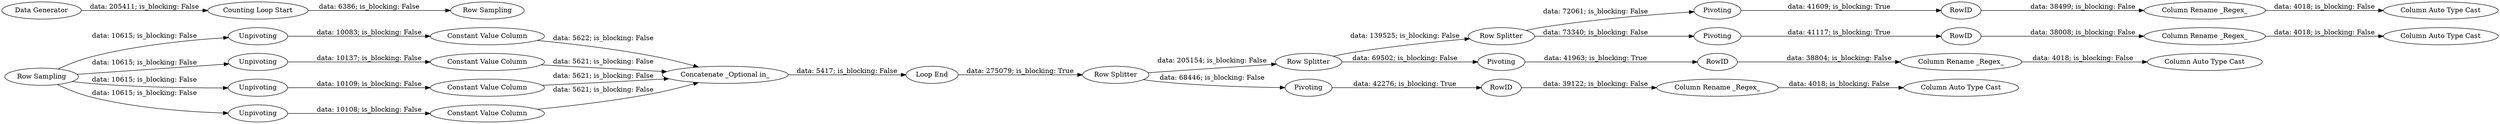 digraph {
	"1240011880603153181_3" [label="Loop End"]
	"1240011880603153181_11" [label=Unpivoting]
	"1240011880603153181_33" [label="Column Auto Type Cast"]
	"1240011880603153181_12" [label="Constant Value Column"]
	"1240011880603153181_35" [label=RowID]
	"1240011880603153181_13" [label=Unpivoting]
	"1240011880603153181_19" [label="Row Splitter"]
	"1240011880603153181_2" [label="Counting Loop Start"]
	"1240011880603153181_31" [label=RowID]
	"1240011880603153181_9" [label="Constant Value Column"]
	"1240011880603153181_20" [label="Row Splitter"]
	"1240011880603153181_30" [label=Pivoting]
	"1240011880603153181_26" [label=Pivoting]
	"1240011880603153181_10" [label="Concatenate _Optional in_"]
	"1240011880603153181_16" [label="Constant Value Column"]
	"1240011880603153181_32" [label="Column Rename _Regex_"]
	"1240011880603153181_14" [label="Constant Value Column"]
	"1240011880603153181_1" [label="Data Generator"]
	"1240011880603153181_36" [label="Column Rename _Regex_"]
	"1240011880603153181_15" [label=Unpivoting]
	"-5656395137957998629_7" [label="Row Sampling"]
	"1240011880603153181_24" [label="Column Rename _Regex_"]
	"1240011880603153181_18" [label="Row Splitter"]
	"-5656395137957998629_5" [label="Row Sampling"]
	"1240011880603153181_29" [label="Column Auto Type Cast"]
	"1240011880603153181_8" [label=Unpivoting]
	"1240011880603153181_27" [label=RowID]
	"1240011880603153181_34" [label=Pivoting]
	"1240011880603153181_28" [label="Column Rename _Regex_"]
	"1240011880603153181_21" [label=Pivoting]
	"1240011880603153181_25" [label="Column Auto Type Cast"]
	"1240011880603153181_23" [label=RowID]
	"1240011880603153181_37" [label="Column Auto Type Cast"]
	"-5656395137957998629_7" -> "1240011880603153181_15" [label="data: 10615; is_blocking: False"]
	"1240011880603153181_10" -> "1240011880603153181_3" [label="data: 5417; is_blocking: False"]
	"1240011880603153181_19" -> "1240011880603153181_26" [label="data: 69502; is_blocking: False"]
	"1240011880603153181_13" -> "1240011880603153181_14" [label="data: 10137; is_blocking: False"]
	"1240011880603153181_18" -> "1240011880603153181_21" [label="data: 68446; is_blocking: False"]
	"1240011880603153181_26" -> "1240011880603153181_27" [label="data: 41963; is_blocking: True"]
	"1240011880603153181_1" -> "1240011880603153181_2" [label="data: 205411; is_blocking: False"]
	"1240011880603153181_21" -> "1240011880603153181_23" [label="data: 42276; is_blocking: True"]
	"1240011880603153181_11" -> "1240011880603153181_12" [label="data: 10083; is_blocking: False"]
	"1240011880603153181_19" -> "1240011880603153181_20" [label="data: 139525; is_blocking: False"]
	"1240011880603153181_27" -> "1240011880603153181_28" [label="data: 38804; is_blocking: False"]
	"-5656395137957998629_7" -> "1240011880603153181_13" [label="data: 10615; is_blocking: False"]
	"1240011880603153181_28" -> "1240011880603153181_29" [label="data: 4018; is_blocking: False"]
	"1240011880603153181_24" -> "1240011880603153181_25" [label="data: 4018; is_blocking: False"]
	"1240011880603153181_36" -> "1240011880603153181_37" [label="data: 4018; is_blocking: False"]
	"1240011880603153181_2" -> "-5656395137957998629_5" [label="data: 6386; is_blocking: False"]
	"1240011880603153181_30" -> "1240011880603153181_31" [label="data: 41609; is_blocking: True"]
	"1240011880603153181_34" -> "1240011880603153181_35" [label="data: 41117; is_blocking: True"]
	"1240011880603153181_12" -> "1240011880603153181_10" [label="data: 5622; is_blocking: False"]
	"1240011880603153181_32" -> "1240011880603153181_33" [label="data: 4018; is_blocking: False"]
	"1240011880603153181_8" -> "1240011880603153181_9" [label="data: 10108; is_blocking: False"]
	"1240011880603153181_31" -> "1240011880603153181_32" [label="data: 38499; is_blocking: False"]
	"1240011880603153181_9" -> "1240011880603153181_10" [label="data: 5621; is_blocking: False"]
	"1240011880603153181_14" -> "1240011880603153181_10" [label="data: 5621; is_blocking: False"]
	"-5656395137957998629_7" -> "1240011880603153181_8" [label="data: 10615; is_blocking: False"]
	"1240011880603153181_16" -> "1240011880603153181_10" [label="data: 5621; is_blocking: False"]
	"-5656395137957998629_7" -> "1240011880603153181_11" [label="data: 10615; is_blocking: False"]
	"1240011880603153181_35" -> "1240011880603153181_36" [label="data: 38008; is_blocking: False"]
	"1240011880603153181_18" -> "1240011880603153181_19" [label="data: 205154; is_blocking: False"]
	"1240011880603153181_3" -> "1240011880603153181_18" [label="data: 275079; is_blocking: True"]
	"1240011880603153181_20" -> "1240011880603153181_34" [label="data: 73340; is_blocking: False"]
	"1240011880603153181_15" -> "1240011880603153181_16" [label="data: 10109; is_blocking: False"]
	"1240011880603153181_23" -> "1240011880603153181_24" [label="data: 39122; is_blocking: False"]
	"1240011880603153181_20" -> "1240011880603153181_30" [label="data: 72061; is_blocking: False"]
	rankdir=LR
}
